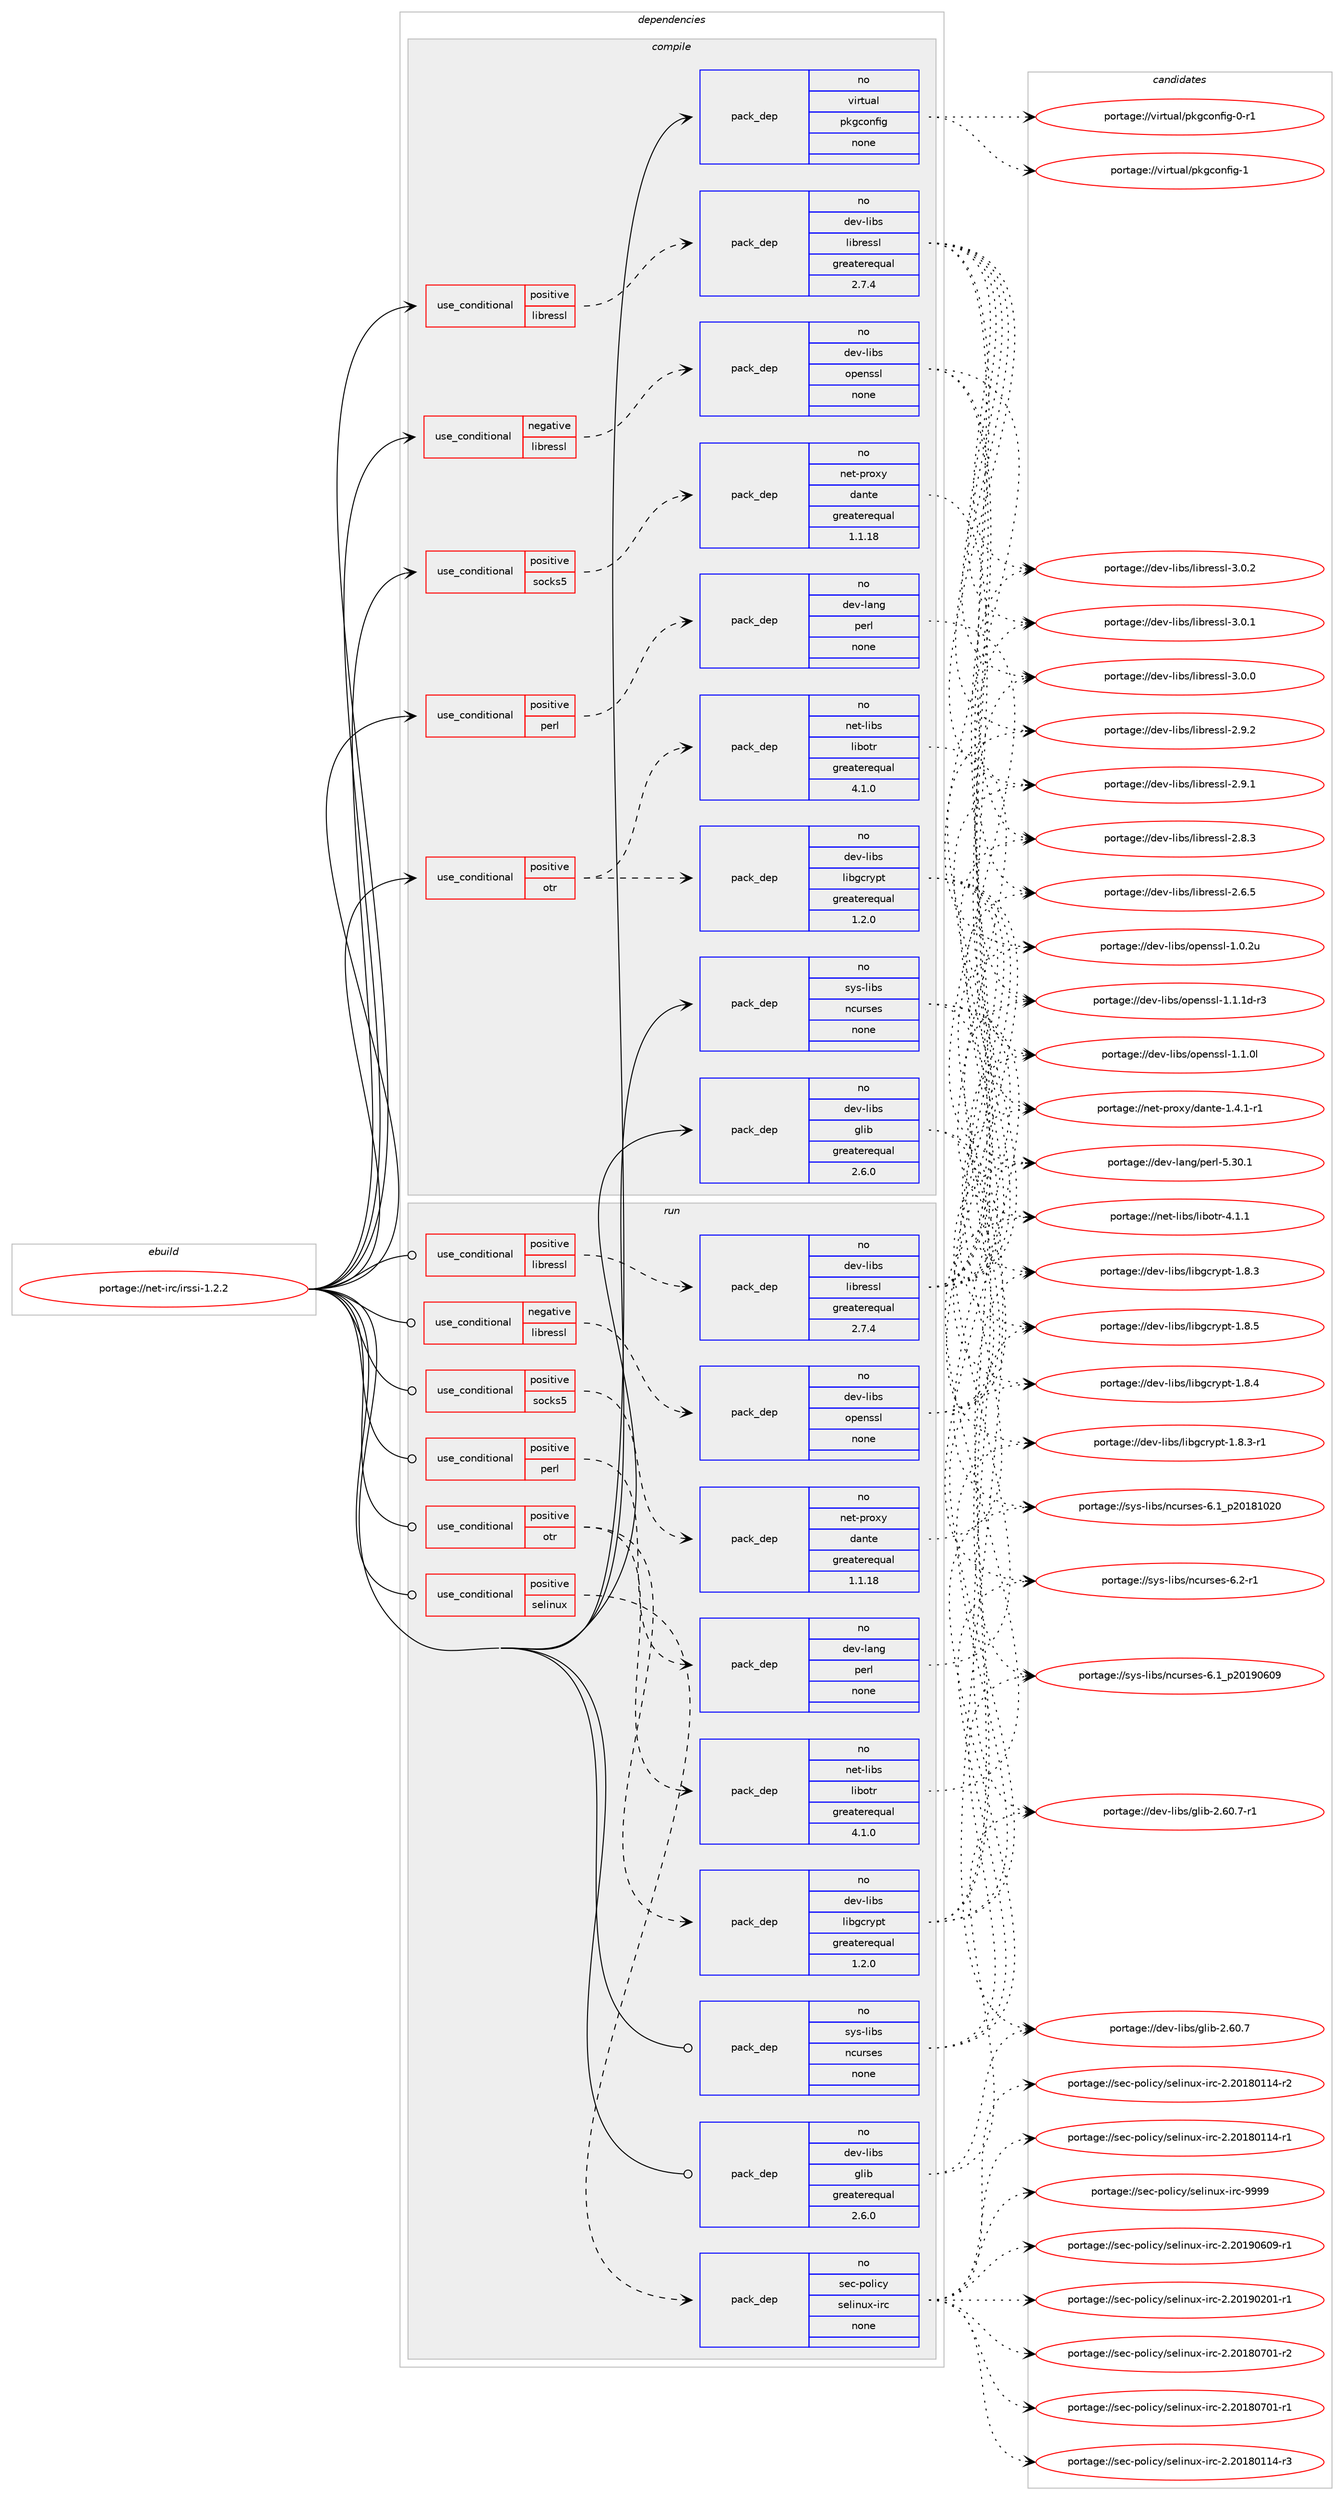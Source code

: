 digraph prolog {

# *************
# Graph options
# *************

newrank=true;
concentrate=true;
compound=true;
graph [rankdir=LR,fontname=Helvetica,fontsize=10,ranksep=1.5];#, ranksep=2.5, nodesep=0.2];
edge  [arrowhead=vee];
node  [fontname=Helvetica,fontsize=10];

# **********
# The ebuild
# **********

subgraph cluster_leftcol {
color=gray;
rank=same;
label=<<i>ebuild</i>>;
id [label="portage://net-irc/irssi-1.2.2", color=red, width=4, href="../net-irc/irssi-1.2.2.svg"];
}

# ****************
# The dependencies
# ****************

subgraph cluster_midcol {
color=gray;
label=<<i>dependencies</i>>;
subgraph cluster_compile {
fillcolor="#eeeeee";
style=filled;
label=<<i>compile</i>>;
subgraph cond29849 {
dependency138102 [label=<<TABLE BORDER="0" CELLBORDER="1" CELLSPACING="0" CELLPADDING="4"><TR><TD ROWSPAN="3" CELLPADDING="10">use_conditional</TD></TR><TR><TD>negative</TD></TR><TR><TD>libressl</TD></TR></TABLE>>, shape=none, color=red];
subgraph pack105953 {
dependency138103 [label=<<TABLE BORDER="0" CELLBORDER="1" CELLSPACING="0" CELLPADDING="4" WIDTH="220"><TR><TD ROWSPAN="6" CELLPADDING="30">pack_dep</TD></TR><TR><TD WIDTH="110">no</TD></TR><TR><TD>dev-libs</TD></TR><TR><TD>openssl</TD></TR><TR><TD>none</TD></TR><TR><TD></TD></TR></TABLE>>, shape=none, color=blue];
}
dependency138102:e -> dependency138103:w [weight=20,style="dashed",arrowhead="vee"];
}
id:e -> dependency138102:w [weight=20,style="solid",arrowhead="vee"];
subgraph cond29850 {
dependency138104 [label=<<TABLE BORDER="0" CELLBORDER="1" CELLSPACING="0" CELLPADDING="4"><TR><TD ROWSPAN="3" CELLPADDING="10">use_conditional</TD></TR><TR><TD>positive</TD></TR><TR><TD>libressl</TD></TR></TABLE>>, shape=none, color=red];
subgraph pack105954 {
dependency138105 [label=<<TABLE BORDER="0" CELLBORDER="1" CELLSPACING="0" CELLPADDING="4" WIDTH="220"><TR><TD ROWSPAN="6" CELLPADDING="30">pack_dep</TD></TR><TR><TD WIDTH="110">no</TD></TR><TR><TD>dev-libs</TD></TR><TR><TD>libressl</TD></TR><TR><TD>greaterequal</TD></TR><TR><TD>2.7.4</TD></TR></TABLE>>, shape=none, color=blue];
}
dependency138104:e -> dependency138105:w [weight=20,style="dashed",arrowhead="vee"];
}
id:e -> dependency138104:w [weight=20,style="solid",arrowhead="vee"];
subgraph cond29851 {
dependency138106 [label=<<TABLE BORDER="0" CELLBORDER="1" CELLSPACING="0" CELLPADDING="4"><TR><TD ROWSPAN="3" CELLPADDING="10">use_conditional</TD></TR><TR><TD>positive</TD></TR><TR><TD>otr</TD></TR></TABLE>>, shape=none, color=red];
subgraph pack105955 {
dependency138107 [label=<<TABLE BORDER="0" CELLBORDER="1" CELLSPACING="0" CELLPADDING="4" WIDTH="220"><TR><TD ROWSPAN="6" CELLPADDING="30">pack_dep</TD></TR><TR><TD WIDTH="110">no</TD></TR><TR><TD>dev-libs</TD></TR><TR><TD>libgcrypt</TD></TR><TR><TD>greaterequal</TD></TR><TR><TD>1.2.0</TD></TR></TABLE>>, shape=none, color=blue];
}
dependency138106:e -> dependency138107:w [weight=20,style="dashed",arrowhead="vee"];
subgraph pack105956 {
dependency138108 [label=<<TABLE BORDER="0" CELLBORDER="1" CELLSPACING="0" CELLPADDING="4" WIDTH="220"><TR><TD ROWSPAN="6" CELLPADDING="30">pack_dep</TD></TR><TR><TD WIDTH="110">no</TD></TR><TR><TD>net-libs</TD></TR><TR><TD>libotr</TD></TR><TR><TD>greaterequal</TD></TR><TR><TD>4.1.0</TD></TR></TABLE>>, shape=none, color=blue];
}
dependency138106:e -> dependency138108:w [weight=20,style="dashed",arrowhead="vee"];
}
id:e -> dependency138106:w [weight=20,style="solid",arrowhead="vee"];
subgraph cond29852 {
dependency138109 [label=<<TABLE BORDER="0" CELLBORDER="1" CELLSPACING="0" CELLPADDING="4"><TR><TD ROWSPAN="3" CELLPADDING="10">use_conditional</TD></TR><TR><TD>positive</TD></TR><TR><TD>perl</TD></TR></TABLE>>, shape=none, color=red];
subgraph pack105957 {
dependency138110 [label=<<TABLE BORDER="0" CELLBORDER="1" CELLSPACING="0" CELLPADDING="4" WIDTH="220"><TR><TD ROWSPAN="6" CELLPADDING="30">pack_dep</TD></TR><TR><TD WIDTH="110">no</TD></TR><TR><TD>dev-lang</TD></TR><TR><TD>perl</TD></TR><TR><TD>none</TD></TR><TR><TD></TD></TR></TABLE>>, shape=none, color=blue];
}
dependency138109:e -> dependency138110:w [weight=20,style="dashed",arrowhead="vee"];
}
id:e -> dependency138109:w [weight=20,style="solid",arrowhead="vee"];
subgraph cond29853 {
dependency138111 [label=<<TABLE BORDER="0" CELLBORDER="1" CELLSPACING="0" CELLPADDING="4"><TR><TD ROWSPAN="3" CELLPADDING="10">use_conditional</TD></TR><TR><TD>positive</TD></TR><TR><TD>socks5</TD></TR></TABLE>>, shape=none, color=red];
subgraph pack105958 {
dependency138112 [label=<<TABLE BORDER="0" CELLBORDER="1" CELLSPACING="0" CELLPADDING="4" WIDTH="220"><TR><TD ROWSPAN="6" CELLPADDING="30">pack_dep</TD></TR><TR><TD WIDTH="110">no</TD></TR><TR><TD>net-proxy</TD></TR><TR><TD>dante</TD></TR><TR><TD>greaterequal</TD></TR><TR><TD>1.1.18</TD></TR></TABLE>>, shape=none, color=blue];
}
dependency138111:e -> dependency138112:w [weight=20,style="dashed",arrowhead="vee"];
}
id:e -> dependency138111:w [weight=20,style="solid",arrowhead="vee"];
subgraph pack105959 {
dependency138113 [label=<<TABLE BORDER="0" CELLBORDER="1" CELLSPACING="0" CELLPADDING="4" WIDTH="220"><TR><TD ROWSPAN="6" CELLPADDING="30">pack_dep</TD></TR><TR><TD WIDTH="110">no</TD></TR><TR><TD>dev-libs</TD></TR><TR><TD>glib</TD></TR><TR><TD>greaterequal</TD></TR><TR><TD>2.6.0</TD></TR></TABLE>>, shape=none, color=blue];
}
id:e -> dependency138113:w [weight=20,style="solid",arrowhead="vee"];
subgraph pack105960 {
dependency138114 [label=<<TABLE BORDER="0" CELLBORDER="1" CELLSPACING="0" CELLPADDING="4" WIDTH="220"><TR><TD ROWSPAN="6" CELLPADDING="30">pack_dep</TD></TR><TR><TD WIDTH="110">no</TD></TR><TR><TD>sys-libs</TD></TR><TR><TD>ncurses</TD></TR><TR><TD>none</TD></TR><TR><TD></TD></TR></TABLE>>, shape=none, color=blue];
}
id:e -> dependency138114:w [weight=20,style="solid",arrowhead="vee"];
subgraph pack105961 {
dependency138115 [label=<<TABLE BORDER="0" CELLBORDER="1" CELLSPACING="0" CELLPADDING="4" WIDTH="220"><TR><TD ROWSPAN="6" CELLPADDING="30">pack_dep</TD></TR><TR><TD WIDTH="110">no</TD></TR><TR><TD>virtual</TD></TR><TR><TD>pkgconfig</TD></TR><TR><TD>none</TD></TR><TR><TD></TD></TR></TABLE>>, shape=none, color=blue];
}
id:e -> dependency138115:w [weight=20,style="solid",arrowhead="vee"];
}
subgraph cluster_compileandrun {
fillcolor="#eeeeee";
style=filled;
label=<<i>compile and run</i>>;
}
subgraph cluster_run {
fillcolor="#eeeeee";
style=filled;
label=<<i>run</i>>;
subgraph cond29854 {
dependency138116 [label=<<TABLE BORDER="0" CELLBORDER="1" CELLSPACING="0" CELLPADDING="4"><TR><TD ROWSPAN="3" CELLPADDING="10">use_conditional</TD></TR><TR><TD>negative</TD></TR><TR><TD>libressl</TD></TR></TABLE>>, shape=none, color=red];
subgraph pack105962 {
dependency138117 [label=<<TABLE BORDER="0" CELLBORDER="1" CELLSPACING="0" CELLPADDING="4" WIDTH="220"><TR><TD ROWSPAN="6" CELLPADDING="30">pack_dep</TD></TR><TR><TD WIDTH="110">no</TD></TR><TR><TD>dev-libs</TD></TR><TR><TD>openssl</TD></TR><TR><TD>none</TD></TR><TR><TD></TD></TR></TABLE>>, shape=none, color=blue];
}
dependency138116:e -> dependency138117:w [weight=20,style="dashed",arrowhead="vee"];
}
id:e -> dependency138116:w [weight=20,style="solid",arrowhead="odot"];
subgraph cond29855 {
dependency138118 [label=<<TABLE BORDER="0" CELLBORDER="1" CELLSPACING="0" CELLPADDING="4"><TR><TD ROWSPAN="3" CELLPADDING="10">use_conditional</TD></TR><TR><TD>positive</TD></TR><TR><TD>libressl</TD></TR></TABLE>>, shape=none, color=red];
subgraph pack105963 {
dependency138119 [label=<<TABLE BORDER="0" CELLBORDER="1" CELLSPACING="0" CELLPADDING="4" WIDTH="220"><TR><TD ROWSPAN="6" CELLPADDING="30">pack_dep</TD></TR><TR><TD WIDTH="110">no</TD></TR><TR><TD>dev-libs</TD></TR><TR><TD>libressl</TD></TR><TR><TD>greaterequal</TD></TR><TR><TD>2.7.4</TD></TR></TABLE>>, shape=none, color=blue];
}
dependency138118:e -> dependency138119:w [weight=20,style="dashed",arrowhead="vee"];
}
id:e -> dependency138118:w [weight=20,style="solid",arrowhead="odot"];
subgraph cond29856 {
dependency138120 [label=<<TABLE BORDER="0" CELLBORDER="1" CELLSPACING="0" CELLPADDING="4"><TR><TD ROWSPAN="3" CELLPADDING="10">use_conditional</TD></TR><TR><TD>positive</TD></TR><TR><TD>otr</TD></TR></TABLE>>, shape=none, color=red];
subgraph pack105964 {
dependency138121 [label=<<TABLE BORDER="0" CELLBORDER="1" CELLSPACING="0" CELLPADDING="4" WIDTH="220"><TR><TD ROWSPAN="6" CELLPADDING="30">pack_dep</TD></TR><TR><TD WIDTH="110">no</TD></TR><TR><TD>dev-libs</TD></TR><TR><TD>libgcrypt</TD></TR><TR><TD>greaterequal</TD></TR><TR><TD>1.2.0</TD></TR></TABLE>>, shape=none, color=blue];
}
dependency138120:e -> dependency138121:w [weight=20,style="dashed",arrowhead="vee"];
subgraph pack105965 {
dependency138122 [label=<<TABLE BORDER="0" CELLBORDER="1" CELLSPACING="0" CELLPADDING="4" WIDTH="220"><TR><TD ROWSPAN="6" CELLPADDING="30">pack_dep</TD></TR><TR><TD WIDTH="110">no</TD></TR><TR><TD>net-libs</TD></TR><TR><TD>libotr</TD></TR><TR><TD>greaterequal</TD></TR><TR><TD>4.1.0</TD></TR></TABLE>>, shape=none, color=blue];
}
dependency138120:e -> dependency138122:w [weight=20,style="dashed",arrowhead="vee"];
}
id:e -> dependency138120:w [weight=20,style="solid",arrowhead="odot"];
subgraph cond29857 {
dependency138123 [label=<<TABLE BORDER="0" CELLBORDER="1" CELLSPACING="0" CELLPADDING="4"><TR><TD ROWSPAN="3" CELLPADDING="10">use_conditional</TD></TR><TR><TD>positive</TD></TR><TR><TD>perl</TD></TR></TABLE>>, shape=none, color=red];
subgraph pack105966 {
dependency138124 [label=<<TABLE BORDER="0" CELLBORDER="1" CELLSPACING="0" CELLPADDING="4" WIDTH="220"><TR><TD ROWSPAN="6" CELLPADDING="30">pack_dep</TD></TR><TR><TD WIDTH="110">no</TD></TR><TR><TD>dev-lang</TD></TR><TR><TD>perl</TD></TR><TR><TD>none</TD></TR><TR><TD></TD></TR></TABLE>>, shape=none, color=blue];
}
dependency138123:e -> dependency138124:w [weight=20,style="dashed",arrowhead="vee"];
}
id:e -> dependency138123:w [weight=20,style="solid",arrowhead="odot"];
subgraph cond29858 {
dependency138125 [label=<<TABLE BORDER="0" CELLBORDER="1" CELLSPACING="0" CELLPADDING="4"><TR><TD ROWSPAN="3" CELLPADDING="10">use_conditional</TD></TR><TR><TD>positive</TD></TR><TR><TD>selinux</TD></TR></TABLE>>, shape=none, color=red];
subgraph pack105967 {
dependency138126 [label=<<TABLE BORDER="0" CELLBORDER="1" CELLSPACING="0" CELLPADDING="4" WIDTH="220"><TR><TD ROWSPAN="6" CELLPADDING="30">pack_dep</TD></TR><TR><TD WIDTH="110">no</TD></TR><TR><TD>sec-policy</TD></TR><TR><TD>selinux-irc</TD></TR><TR><TD>none</TD></TR><TR><TD></TD></TR></TABLE>>, shape=none, color=blue];
}
dependency138125:e -> dependency138126:w [weight=20,style="dashed",arrowhead="vee"];
}
id:e -> dependency138125:w [weight=20,style="solid",arrowhead="odot"];
subgraph cond29859 {
dependency138127 [label=<<TABLE BORDER="0" CELLBORDER="1" CELLSPACING="0" CELLPADDING="4"><TR><TD ROWSPAN="3" CELLPADDING="10">use_conditional</TD></TR><TR><TD>positive</TD></TR><TR><TD>socks5</TD></TR></TABLE>>, shape=none, color=red];
subgraph pack105968 {
dependency138128 [label=<<TABLE BORDER="0" CELLBORDER="1" CELLSPACING="0" CELLPADDING="4" WIDTH="220"><TR><TD ROWSPAN="6" CELLPADDING="30">pack_dep</TD></TR><TR><TD WIDTH="110">no</TD></TR><TR><TD>net-proxy</TD></TR><TR><TD>dante</TD></TR><TR><TD>greaterequal</TD></TR><TR><TD>1.1.18</TD></TR></TABLE>>, shape=none, color=blue];
}
dependency138127:e -> dependency138128:w [weight=20,style="dashed",arrowhead="vee"];
}
id:e -> dependency138127:w [weight=20,style="solid",arrowhead="odot"];
subgraph pack105969 {
dependency138129 [label=<<TABLE BORDER="0" CELLBORDER="1" CELLSPACING="0" CELLPADDING="4" WIDTH="220"><TR><TD ROWSPAN="6" CELLPADDING="30">pack_dep</TD></TR><TR><TD WIDTH="110">no</TD></TR><TR><TD>dev-libs</TD></TR><TR><TD>glib</TD></TR><TR><TD>greaterequal</TD></TR><TR><TD>2.6.0</TD></TR></TABLE>>, shape=none, color=blue];
}
id:e -> dependency138129:w [weight=20,style="solid",arrowhead="odot"];
subgraph pack105970 {
dependency138130 [label=<<TABLE BORDER="0" CELLBORDER="1" CELLSPACING="0" CELLPADDING="4" WIDTH="220"><TR><TD ROWSPAN="6" CELLPADDING="30">pack_dep</TD></TR><TR><TD WIDTH="110">no</TD></TR><TR><TD>sys-libs</TD></TR><TR><TD>ncurses</TD></TR><TR><TD>none</TD></TR><TR><TD></TD></TR></TABLE>>, shape=none, color=blue];
}
id:e -> dependency138130:w [weight=20,style="solid",arrowhead="odot"];
}
}

# **************
# The candidates
# **************

subgraph cluster_choices {
rank=same;
color=gray;
label=<<i>candidates</i>>;

subgraph choice105953 {
color=black;
nodesep=1;
choice1001011184510810598115471111121011101151151084549464946491004511451 [label="portage://dev-libs/openssl-1.1.1d-r3", color=red, width=4,href="../dev-libs/openssl-1.1.1d-r3.svg"];
choice100101118451081059811547111112101110115115108454946494648108 [label="portage://dev-libs/openssl-1.1.0l", color=red, width=4,href="../dev-libs/openssl-1.1.0l.svg"];
choice100101118451081059811547111112101110115115108454946484650117 [label="portage://dev-libs/openssl-1.0.2u", color=red, width=4,href="../dev-libs/openssl-1.0.2u.svg"];
dependency138103:e -> choice1001011184510810598115471111121011101151151084549464946491004511451:w [style=dotted,weight="100"];
dependency138103:e -> choice100101118451081059811547111112101110115115108454946494648108:w [style=dotted,weight="100"];
dependency138103:e -> choice100101118451081059811547111112101110115115108454946484650117:w [style=dotted,weight="100"];
}
subgraph choice105954 {
color=black;
nodesep=1;
choice10010111845108105981154710810598114101115115108455146484650 [label="portage://dev-libs/libressl-3.0.2", color=red, width=4,href="../dev-libs/libressl-3.0.2.svg"];
choice10010111845108105981154710810598114101115115108455146484649 [label="portage://dev-libs/libressl-3.0.1", color=red, width=4,href="../dev-libs/libressl-3.0.1.svg"];
choice10010111845108105981154710810598114101115115108455146484648 [label="portage://dev-libs/libressl-3.0.0", color=red, width=4,href="../dev-libs/libressl-3.0.0.svg"];
choice10010111845108105981154710810598114101115115108455046574650 [label="portage://dev-libs/libressl-2.9.2", color=red, width=4,href="../dev-libs/libressl-2.9.2.svg"];
choice10010111845108105981154710810598114101115115108455046574649 [label="portage://dev-libs/libressl-2.9.1", color=red, width=4,href="../dev-libs/libressl-2.9.1.svg"];
choice10010111845108105981154710810598114101115115108455046564651 [label="portage://dev-libs/libressl-2.8.3", color=red, width=4,href="../dev-libs/libressl-2.8.3.svg"];
choice10010111845108105981154710810598114101115115108455046544653 [label="portage://dev-libs/libressl-2.6.5", color=red, width=4,href="../dev-libs/libressl-2.6.5.svg"];
dependency138105:e -> choice10010111845108105981154710810598114101115115108455146484650:w [style=dotted,weight="100"];
dependency138105:e -> choice10010111845108105981154710810598114101115115108455146484649:w [style=dotted,weight="100"];
dependency138105:e -> choice10010111845108105981154710810598114101115115108455146484648:w [style=dotted,weight="100"];
dependency138105:e -> choice10010111845108105981154710810598114101115115108455046574650:w [style=dotted,weight="100"];
dependency138105:e -> choice10010111845108105981154710810598114101115115108455046574649:w [style=dotted,weight="100"];
dependency138105:e -> choice10010111845108105981154710810598114101115115108455046564651:w [style=dotted,weight="100"];
dependency138105:e -> choice10010111845108105981154710810598114101115115108455046544653:w [style=dotted,weight="100"];
}
subgraph choice105955 {
color=black;
nodesep=1;
choice1001011184510810598115471081059810399114121112116454946564653 [label="portage://dev-libs/libgcrypt-1.8.5", color=red, width=4,href="../dev-libs/libgcrypt-1.8.5.svg"];
choice1001011184510810598115471081059810399114121112116454946564652 [label="portage://dev-libs/libgcrypt-1.8.4", color=red, width=4,href="../dev-libs/libgcrypt-1.8.4.svg"];
choice10010111845108105981154710810598103991141211121164549465646514511449 [label="portage://dev-libs/libgcrypt-1.8.3-r1", color=red, width=4,href="../dev-libs/libgcrypt-1.8.3-r1.svg"];
choice1001011184510810598115471081059810399114121112116454946564651 [label="portage://dev-libs/libgcrypt-1.8.3", color=red, width=4,href="../dev-libs/libgcrypt-1.8.3.svg"];
dependency138107:e -> choice1001011184510810598115471081059810399114121112116454946564653:w [style=dotted,weight="100"];
dependency138107:e -> choice1001011184510810598115471081059810399114121112116454946564652:w [style=dotted,weight="100"];
dependency138107:e -> choice10010111845108105981154710810598103991141211121164549465646514511449:w [style=dotted,weight="100"];
dependency138107:e -> choice1001011184510810598115471081059810399114121112116454946564651:w [style=dotted,weight="100"];
}
subgraph choice105956 {
color=black;
nodesep=1;
choice11010111645108105981154710810598111116114455246494649 [label="portage://net-libs/libotr-4.1.1", color=red, width=4,href="../net-libs/libotr-4.1.1.svg"];
dependency138108:e -> choice11010111645108105981154710810598111116114455246494649:w [style=dotted,weight="100"];
}
subgraph choice105957 {
color=black;
nodesep=1;
choice10010111845108971101034711210111410845534651484649 [label="portage://dev-lang/perl-5.30.1", color=red, width=4,href="../dev-lang/perl-5.30.1.svg"];
dependency138110:e -> choice10010111845108971101034711210111410845534651484649:w [style=dotted,weight="100"];
}
subgraph choice105958 {
color=black;
nodesep=1;
choice1101011164511211411112012147100971101161014549465246494511449 [label="portage://net-proxy/dante-1.4.1-r1", color=red, width=4,href="../net-proxy/dante-1.4.1-r1.svg"];
dependency138112:e -> choice1101011164511211411112012147100971101161014549465246494511449:w [style=dotted,weight="100"];
}
subgraph choice105959 {
color=black;
nodesep=1;
choice10010111845108105981154710310810598455046544846554511449 [label="portage://dev-libs/glib-2.60.7-r1", color=red, width=4,href="../dev-libs/glib-2.60.7-r1.svg"];
choice1001011184510810598115471031081059845504654484655 [label="portage://dev-libs/glib-2.60.7", color=red, width=4,href="../dev-libs/glib-2.60.7.svg"];
dependency138113:e -> choice10010111845108105981154710310810598455046544846554511449:w [style=dotted,weight="100"];
dependency138113:e -> choice1001011184510810598115471031081059845504654484655:w [style=dotted,weight="100"];
}
subgraph choice105960 {
color=black;
nodesep=1;
choice11512111545108105981154711099117114115101115455446504511449 [label="portage://sys-libs/ncurses-6.2-r1", color=red, width=4,href="../sys-libs/ncurses-6.2-r1.svg"];
choice1151211154510810598115471109911711411510111545544649951125048495748544857 [label="portage://sys-libs/ncurses-6.1_p20190609", color=red, width=4,href="../sys-libs/ncurses-6.1_p20190609.svg"];
choice1151211154510810598115471109911711411510111545544649951125048495649485048 [label="portage://sys-libs/ncurses-6.1_p20181020", color=red, width=4,href="../sys-libs/ncurses-6.1_p20181020.svg"];
dependency138114:e -> choice11512111545108105981154711099117114115101115455446504511449:w [style=dotted,weight="100"];
dependency138114:e -> choice1151211154510810598115471109911711411510111545544649951125048495748544857:w [style=dotted,weight="100"];
dependency138114:e -> choice1151211154510810598115471109911711411510111545544649951125048495649485048:w [style=dotted,weight="100"];
}
subgraph choice105961 {
color=black;
nodesep=1;
choice1181051141161179710847112107103991111101021051034549 [label="portage://virtual/pkgconfig-1", color=red, width=4,href="../virtual/pkgconfig-1.svg"];
choice11810511411611797108471121071039911111010210510345484511449 [label="portage://virtual/pkgconfig-0-r1", color=red, width=4,href="../virtual/pkgconfig-0-r1.svg"];
dependency138115:e -> choice1181051141161179710847112107103991111101021051034549:w [style=dotted,weight="100"];
dependency138115:e -> choice11810511411611797108471121071039911111010210510345484511449:w [style=dotted,weight="100"];
}
subgraph choice105962 {
color=black;
nodesep=1;
choice1001011184510810598115471111121011101151151084549464946491004511451 [label="portage://dev-libs/openssl-1.1.1d-r3", color=red, width=4,href="../dev-libs/openssl-1.1.1d-r3.svg"];
choice100101118451081059811547111112101110115115108454946494648108 [label="portage://dev-libs/openssl-1.1.0l", color=red, width=4,href="../dev-libs/openssl-1.1.0l.svg"];
choice100101118451081059811547111112101110115115108454946484650117 [label="portage://dev-libs/openssl-1.0.2u", color=red, width=4,href="../dev-libs/openssl-1.0.2u.svg"];
dependency138117:e -> choice1001011184510810598115471111121011101151151084549464946491004511451:w [style=dotted,weight="100"];
dependency138117:e -> choice100101118451081059811547111112101110115115108454946494648108:w [style=dotted,weight="100"];
dependency138117:e -> choice100101118451081059811547111112101110115115108454946484650117:w [style=dotted,weight="100"];
}
subgraph choice105963 {
color=black;
nodesep=1;
choice10010111845108105981154710810598114101115115108455146484650 [label="portage://dev-libs/libressl-3.0.2", color=red, width=4,href="../dev-libs/libressl-3.0.2.svg"];
choice10010111845108105981154710810598114101115115108455146484649 [label="portage://dev-libs/libressl-3.0.1", color=red, width=4,href="../dev-libs/libressl-3.0.1.svg"];
choice10010111845108105981154710810598114101115115108455146484648 [label="portage://dev-libs/libressl-3.0.0", color=red, width=4,href="../dev-libs/libressl-3.0.0.svg"];
choice10010111845108105981154710810598114101115115108455046574650 [label="portage://dev-libs/libressl-2.9.2", color=red, width=4,href="../dev-libs/libressl-2.9.2.svg"];
choice10010111845108105981154710810598114101115115108455046574649 [label="portage://dev-libs/libressl-2.9.1", color=red, width=4,href="../dev-libs/libressl-2.9.1.svg"];
choice10010111845108105981154710810598114101115115108455046564651 [label="portage://dev-libs/libressl-2.8.3", color=red, width=4,href="../dev-libs/libressl-2.8.3.svg"];
choice10010111845108105981154710810598114101115115108455046544653 [label="portage://dev-libs/libressl-2.6.5", color=red, width=4,href="../dev-libs/libressl-2.6.5.svg"];
dependency138119:e -> choice10010111845108105981154710810598114101115115108455146484650:w [style=dotted,weight="100"];
dependency138119:e -> choice10010111845108105981154710810598114101115115108455146484649:w [style=dotted,weight="100"];
dependency138119:e -> choice10010111845108105981154710810598114101115115108455146484648:w [style=dotted,weight="100"];
dependency138119:e -> choice10010111845108105981154710810598114101115115108455046574650:w [style=dotted,weight="100"];
dependency138119:e -> choice10010111845108105981154710810598114101115115108455046574649:w [style=dotted,weight="100"];
dependency138119:e -> choice10010111845108105981154710810598114101115115108455046564651:w [style=dotted,weight="100"];
dependency138119:e -> choice10010111845108105981154710810598114101115115108455046544653:w [style=dotted,weight="100"];
}
subgraph choice105964 {
color=black;
nodesep=1;
choice1001011184510810598115471081059810399114121112116454946564653 [label="portage://dev-libs/libgcrypt-1.8.5", color=red, width=4,href="../dev-libs/libgcrypt-1.8.5.svg"];
choice1001011184510810598115471081059810399114121112116454946564652 [label="portage://dev-libs/libgcrypt-1.8.4", color=red, width=4,href="../dev-libs/libgcrypt-1.8.4.svg"];
choice10010111845108105981154710810598103991141211121164549465646514511449 [label="portage://dev-libs/libgcrypt-1.8.3-r1", color=red, width=4,href="../dev-libs/libgcrypt-1.8.3-r1.svg"];
choice1001011184510810598115471081059810399114121112116454946564651 [label="portage://dev-libs/libgcrypt-1.8.3", color=red, width=4,href="../dev-libs/libgcrypt-1.8.3.svg"];
dependency138121:e -> choice1001011184510810598115471081059810399114121112116454946564653:w [style=dotted,weight="100"];
dependency138121:e -> choice1001011184510810598115471081059810399114121112116454946564652:w [style=dotted,weight="100"];
dependency138121:e -> choice10010111845108105981154710810598103991141211121164549465646514511449:w [style=dotted,weight="100"];
dependency138121:e -> choice1001011184510810598115471081059810399114121112116454946564651:w [style=dotted,weight="100"];
}
subgraph choice105965 {
color=black;
nodesep=1;
choice11010111645108105981154710810598111116114455246494649 [label="portage://net-libs/libotr-4.1.1", color=red, width=4,href="../net-libs/libotr-4.1.1.svg"];
dependency138122:e -> choice11010111645108105981154710810598111116114455246494649:w [style=dotted,weight="100"];
}
subgraph choice105966 {
color=black;
nodesep=1;
choice10010111845108971101034711210111410845534651484649 [label="portage://dev-lang/perl-5.30.1", color=red, width=4,href="../dev-lang/perl-5.30.1.svg"];
dependency138124:e -> choice10010111845108971101034711210111410845534651484649:w [style=dotted,weight="100"];
}
subgraph choice105967 {
color=black;
nodesep=1;
choice1151019945112111108105991214711510110810511011712045105114994557575757 [label="portage://sec-policy/selinux-irc-9999", color=red, width=4,href="../sec-policy/selinux-irc-9999.svg"];
choice11510199451121111081059912147115101108105110117120451051149945504650484957485448574511449 [label="portage://sec-policy/selinux-irc-2.20190609-r1", color=red, width=4,href="../sec-policy/selinux-irc-2.20190609-r1.svg"];
choice11510199451121111081059912147115101108105110117120451051149945504650484957485048494511449 [label="portage://sec-policy/selinux-irc-2.20190201-r1", color=red, width=4,href="../sec-policy/selinux-irc-2.20190201-r1.svg"];
choice11510199451121111081059912147115101108105110117120451051149945504650484956485548494511450 [label="portage://sec-policy/selinux-irc-2.20180701-r2", color=red, width=4,href="../sec-policy/selinux-irc-2.20180701-r2.svg"];
choice11510199451121111081059912147115101108105110117120451051149945504650484956485548494511449 [label="portage://sec-policy/selinux-irc-2.20180701-r1", color=red, width=4,href="../sec-policy/selinux-irc-2.20180701-r1.svg"];
choice11510199451121111081059912147115101108105110117120451051149945504650484956484949524511451 [label="portage://sec-policy/selinux-irc-2.20180114-r3", color=red, width=4,href="../sec-policy/selinux-irc-2.20180114-r3.svg"];
choice11510199451121111081059912147115101108105110117120451051149945504650484956484949524511450 [label="portage://sec-policy/selinux-irc-2.20180114-r2", color=red, width=4,href="../sec-policy/selinux-irc-2.20180114-r2.svg"];
choice11510199451121111081059912147115101108105110117120451051149945504650484956484949524511449 [label="portage://sec-policy/selinux-irc-2.20180114-r1", color=red, width=4,href="../sec-policy/selinux-irc-2.20180114-r1.svg"];
dependency138126:e -> choice1151019945112111108105991214711510110810511011712045105114994557575757:w [style=dotted,weight="100"];
dependency138126:e -> choice11510199451121111081059912147115101108105110117120451051149945504650484957485448574511449:w [style=dotted,weight="100"];
dependency138126:e -> choice11510199451121111081059912147115101108105110117120451051149945504650484957485048494511449:w [style=dotted,weight="100"];
dependency138126:e -> choice11510199451121111081059912147115101108105110117120451051149945504650484956485548494511450:w [style=dotted,weight="100"];
dependency138126:e -> choice11510199451121111081059912147115101108105110117120451051149945504650484956485548494511449:w [style=dotted,weight="100"];
dependency138126:e -> choice11510199451121111081059912147115101108105110117120451051149945504650484956484949524511451:w [style=dotted,weight="100"];
dependency138126:e -> choice11510199451121111081059912147115101108105110117120451051149945504650484956484949524511450:w [style=dotted,weight="100"];
dependency138126:e -> choice11510199451121111081059912147115101108105110117120451051149945504650484956484949524511449:w [style=dotted,weight="100"];
}
subgraph choice105968 {
color=black;
nodesep=1;
choice1101011164511211411112012147100971101161014549465246494511449 [label="portage://net-proxy/dante-1.4.1-r1", color=red, width=4,href="../net-proxy/dante-1.4.1-r1.svg"];
dependency138128:e -> choice1101011164511211411112012147100971101161014549465246494511449:w [style=dotted,weight="100"];
}
subgraph choice105969 {
color=black;
nodesep=1;
choice10010111845108105981154710310810598455046544846554511449 [label="portage://dev-libs/glib-2.60.7-r1", color=red, width=4,href="../dev-libs/glib-2.60.7-r1.svg"];
choice1001011184510810598115471031081059845504654484655 [label="portage://dev-libs/glib-2.60.7", color=red, width=4,href="../dev-libs/glib-2.60.7.svg"];
dependency138129:e -> choice10010111845108105981154710310810598455046544846554511449:w [style=dotted,weight="100"];
dependency138129:e -> choice1001011184510810598115471031081059845504654484655:w [style=dotted,weight="100"];
}
subgraph choice105970 {
color=black;
nodesep=1;
choice11512111545108105981154711099117114115101115455446504511449 [label="portage://sys-libs/ncurses-6.2-r1", color=red, width=4,href="../sys-libs/ncurses-6.2-r1.svg"];
choice1151211154510810598115471109911711411510111545544649951125048495748544857 [label="portage://sys-libs/ncurses-6.1_p20190609", color=red, width=4,href="../sys-libs/ncurses-6.1_p20190609.svg"];
choice1151211154510810598115471109911711411510111545544649951125048495649485048 [label="portage://sys-libs/ncurses-6.1_p20181020", color=red, width=4,href="../sys-libs/ncurses-6.1_p20181020.svg"];
dependency138130:e -> choice11512111545108105981154711099117114115101115455446504511449:w [style=dotted,weight="100"];
dependency138130:e -> choice1151211154510810598115471109911711411510111545544649951125048495748544857:w [style=dotted,weight="100"];
dependency138130:e -> choice1151211154510810598115471109911711411510111545544649951125048495649485048:w [style=dotted,weight="100"];
}
}

}
